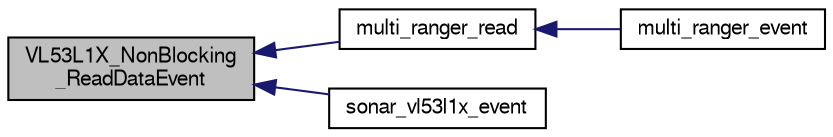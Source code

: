 digraph "VL53L1X_NonBlocking_ReadDataEvent"
{
  edge [fontname="FreeSans",fontsize="10",labelfontname="FreeSans",labelfontsize="10"];
  node [fontname="FreeSans",fontsize="10",shape=record];
  rankdir="LR";
  Node1 [label="VL53L1X_NonBlocking\l_ReadDataEvent",height=0.2,width=0.4,color="black", fillcolor="grey75", style="filled", fontcolor="black"];
  Node1 -> Node2 [dir="back",color="midnightblue",fontsize="10",style="solid",fontname="FreeSans"];
  Node2 [label="multi_ranger_read",height=0.2,width=0.4,color="black", fillcolor="white", style="filled",URL="$cf__deck__multi__ranger_8c.html#a87ee4d74c4c67ff0f9c4db1e93cbe373",tooltip="Read data from a device. "];
  Node2 -> Node3 [dir="back",color="midnightblue",fontsize="10",style="solid",fontname="FreeSans"];
  Node3 [label="multi_ranger_event",height=0.2,width=0.4,color="black", fillcolor="white", style="filled",URL="$cf__deck__multi__ranger_8h.html#a9e2d42d9e59cd4622247712fc2f259b7"];
  Node1 -> Node4 [dir="back",color="midnightblue",fontsize="10",style="solid",fontname="FreeSans"];
  Node4 [label="sonar_vl53l1x_event",height=0.2,width=0.4,color="black", fillcolor="white", style="filled",URL="$sonar__vl53l1x_8h.html#a9051b587a7753bf7e3043aa92b8b3436"];
}
